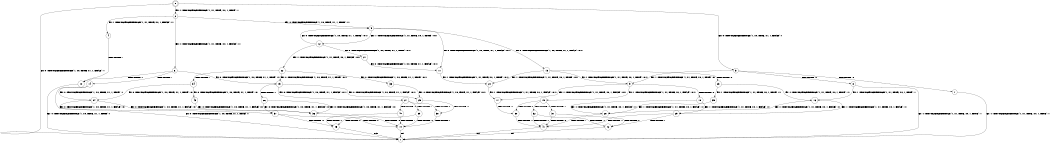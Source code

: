 digraph BCG {
size = "7, 10.5";
center = TRUE;
node [shape = circle];
0 [peripheries = 2];
0 -> 1 [label = "EX !0 !ATOMIC_EXCH_BRANCH (1, +0, TRUE, +1, 1, FALSE) !::"];
0 -> 2 [label = "EX !1 !ATOMIC_EXCH_BRANCH (1, +1, TRUE, +0, 1, TRUE) !::"];
0 -> 3 [label = "EX !0 !ATOMIC_EXCH_BRANCH (1, +0, TRUE, +1, 1, FALSE) !::"];
2 -> 4 [label = "EX !1 !ATOMIC_EXCH_BRANCH (1, +1, TRUE, +0, 1, FALSE) !:1:"];
2 -> 5 [label = "EX !0 !ATOMIC_EXCH_BRANCH (1, +0, TRUE, +1, 1, TRUE) !:1:"];
2 -> 6 [label = "EX !1 !ATOMIC_EXCH_BRANCH (1, +1, TRUE, +0, 1, FALSE) !:1:"];
3 -> 7 [label = "TERMINATE !0"];
3 -> 8 [label = "TERMINATE !0"];
3 -> 9 [label = "EX !1 !ATOMIC_EXCH_BRANCH (1, +1, TRUE, +0, 1, TRUE) !:0:"];
4 -> 10 [label = "TERMINATE !1"];
5 -> 11 [label = "EX !0 !ATOMIC_EXCH_BRANCH (1, +0, TRUE, +1, 1, FALSE) !:0:1:"];
5 -> 12 [label = "EX !1 !ATOMIC_EXCH_BRANCH (1, +1, TRUE, +0, 1, TRUE) !:0:1:"];
5 -> 13 [label = "EX !0 !ATOMIC_EXCH_BRANCH (1, +0, TRUE, +1, 1, FALSE) !:0:1:"];
6 -> 10 [label = "TERMINATE !1"];
6 -> 14 [label = "TERMINATE !1"];
6 -> 15 [label = "EX !0 !ATOMIC_EXCH_BRANCH (1, +0, TRUE, +1, 1, TRUE) !:1:"];
7 -> 1 [label = "EX !1 !ATOMIC_EXCH_BRANCH (1, +1, TRUE, +0, 1, TRUE) !::"];
8 -> 1 [label = "EX !1 !ATOMIC_EXCH_BRANCH (1, +1, TRUE, +0, 1, TRUE) !::"];
8 -> 16 [label = "EX !1 !ATOMIC_EXCH_BRANCH (1, +1, TRUE, +0, 1, TRUE) !::"];
9 -> 17 [label = "EX !1 !ATOMIC_EXCH_BRANCH (1, +1, TRUE, +0, 1, FALSE) !:0:1:"];
9 -> 18 [label = "TERMINATE !0"];
9 -> 19 [label = "EX !1 !ATOMIC_EXCH_BRANCH (1, +1, TRUE, +0, 1, FALSE) !:0:1:"];
10 -> 1 [label = "EX !0 !ATOMIC_EXCH_BRANCH (1, +0, TRUE, +1, 1, TRUE) !::"];
11 -> 20 [label = "EX !1 !ATOMIC_EXCH_BRANCH (1, +1, TRUE, +0, 1, TRUE) !:0:1:"];
12 -> 21 [label = "EX !0 !ATOMIC_EXCH_BRANCH (1, +0, TRUE, +1, 1, TRUE) !:0:1:"];
12 -> 22 [label = "EX !1 !ATOMIC_EXCH_BRANCH (1, +1, TRUE, +0, 1, FALSE) !:0:1:"];
12 -> 5 [label = "EX !0 !ATOMIC_EXCH_BRANCH (1, +0, TRUE, +1, 1, TRUE) !:0:1:"];
13 -> 20 [label = "EX !1 !ATOMIC_EXCH_BRANCH (1, +1, TRUE, +0, 1, TRUE) !:0:1:"];
13 -> 23 [label = "TERMINATE !0"];
13 -> 9 [label = "EX !1 !ATOMIC_EXCH_BRANCH (1, +1, TRUE, +0, 1, TRUE) !:0:1:"];
14 -> 1 [label = "EX !0 !ATOMIC_EXCH_BRANCH (1, +0, TRUE, +1, 1, TRUE) !::"];
14 -> 24 [label = "EX !0 !ATOMIC_EXCH_BRANCH (1, +0, TRUE, +1, 1, TRUE) !::"];
15 -> 25 [label = "EX !0 !ATOMIC_EXCH_BRANCH (1, +0, TRUE, +1, 1, FALSE) !:0:1:"];
15 -> 26 [label = "TERMINATE !1"];
15 -> 27 [label = "EX !0 !ATOMIC_EXCH_BRANCH (1, +0, TRUE, +1, 1, FALSE) !:0:1:"];
16 -> 28 [label = "EX !1 !ATOMIC_EXCH_BRANCH (1, +1, TRUE, +0, 1, FALSE) !:1:"];
16 -> 29 [label = "EX !1 !ATOMIC_EXCH_BRANCH (1, +1, TRUE, +0, 1, FALSE) !:1:"];
17 -> 30 [label = "TERMINATE !0"];
18 -> 28 [label = "EX !1 !ATOMIC_EXCH_BRANCH (1, +1, TRUE, +0, 1, FALSE) !:1:"];
18 -> 29 [label = "EX !1 !ATOMIC_EXCH_BRANCH (1, +1, TRUE, +0, 1, FALSE) !:1:"];
19 -> 30 [label = "TERMINATE !0"];
19 -> 31 [label = "TERMINATE !1"];
19 -> 32 [label = "TERMINATE !0"];
20 -> 17 [label = "EX !1 !ATOMIC_EXCH_BRANCH (1, +1, TRUE, +0, 1, FALSE) !:0:1:"];
21 -> 11 [label = "EX !0 !ATOMIC_EXCH_BRANCH (1, +0, TRUE, +1, 1, FALSE) !:0:1:"];
22 -> 33 [label = "EX !0 !ATOMIC_EXCH_BRANCH (1, +0, TRUE, +1, 1, TRUE) !:0:1:"];
22 -> 34 [label = "TERMINATE !1"];
22 -> 15 [label = "EX !0 !ATOMIC_EXCH_BRANCH (1, +0, TRUE, +1, 1, TRUE) !:0:1:"];
23 -> 35 [label = "EX !1 !ATOMIC_EXCH_BRANCH (1, +1, TRUE, +0, 1, TRUE) !:1:"];
23 -> 16 [label = "EX !1 !ATOMIC_EXCH_BRANCH (1, +1, TRUE, +0, 1, TRUE) !:1:"];
24 -> 36 [label = "EX !0 !ATOMIC_EXCH_BRANCH (1, +0, TRUE, +1, 1, FALSE) !:0:"];
24 -> 37 [label = "EX !0 !ATOMIC_EXCH_BRANCH (1, +0, TRUE, +1, 1, FALSE) !:0:"];
25 -> 38 [label = "TERMINATE !0"];
26 -> 36 [label = "EX !0 !ATOMIC_EXCH_BRANCH (1, +0, TRUE, +1, 1, FALSE) !:0:"];
26 -> 37 [label = "EX !0 !ATOMIC_EXCH_BRANCH (1, +0, TRUE, +1, 1, FALSE) !:0:"];
27 -> 38 [label = "TERMINATE !0"];
27 -> 39 [label = "TERMINATE !1"];
27 -> 40 [label = "TERMINATE !0"];
28 -> 41 [label = "TERMINATE !1"];
29 -> 41 [label = "TERMINATE !1"];
29 -> 42 [label = "TERMINATE !1"];
30 -> 41 [label = "TERMINATE !1"];
31 -> 41 [label = "TERMINATE !0"];
31 -> 42 [label = "TERMINATE !0"];
32 -> 41 [label = "TERMINATE !1"];
32 -> 42 [label = "TERMINATE !1"];
33 -> 25 [label = "EX !0 !ATOMIC_EXCH_BRANCH (1, +0, TRUE, +1, 1, FALSE) !:0:1:"];
34 -> 43 [label = "EX !0 !ATOMIC_EXCH_BRANCH (1, +0, TRUE, +1, 1, TRUE) !:0:"];
34 -> 24 [label = "EX !0 !ATOMIC_EXCH_BRANCH (1, +0, TRUE, +1, 1, TRUE) !:0:"];
35 -> 28 [label = "EX !1 !ATOMIC_EXCH_BRANCH (1, +1, TRUE, +0, 1, FALSE) !:1:"];
36 -> 44 [label = "TERMINATE !0"];
37 -> 44 [label = "TERMINATE !0"];
37 -> 45 [label = "TERMINATE !0"];
38 -> 44 [label = "TERMINATE !1"];
39 -> 44 [label = "TERMINATE !0"];
39 -> 45 [label = "TERMINATE !0"];
40 -> 44 [label = "TERMINATE !1"];
40 -> 45 [label = "TERMINATE !1"];
41 -> 1 [label = "exit"];
42 -> 1 [label = "exit"];
43 -> 36 [label = "EX !0 !ATOMIC_EXCH_BRANCH (1, +0, TRUE, +1, 1, FALSE) !:0:"];
44 -> 1 [label = "exit"];
45 -> 1 [label = "exit"];
}
